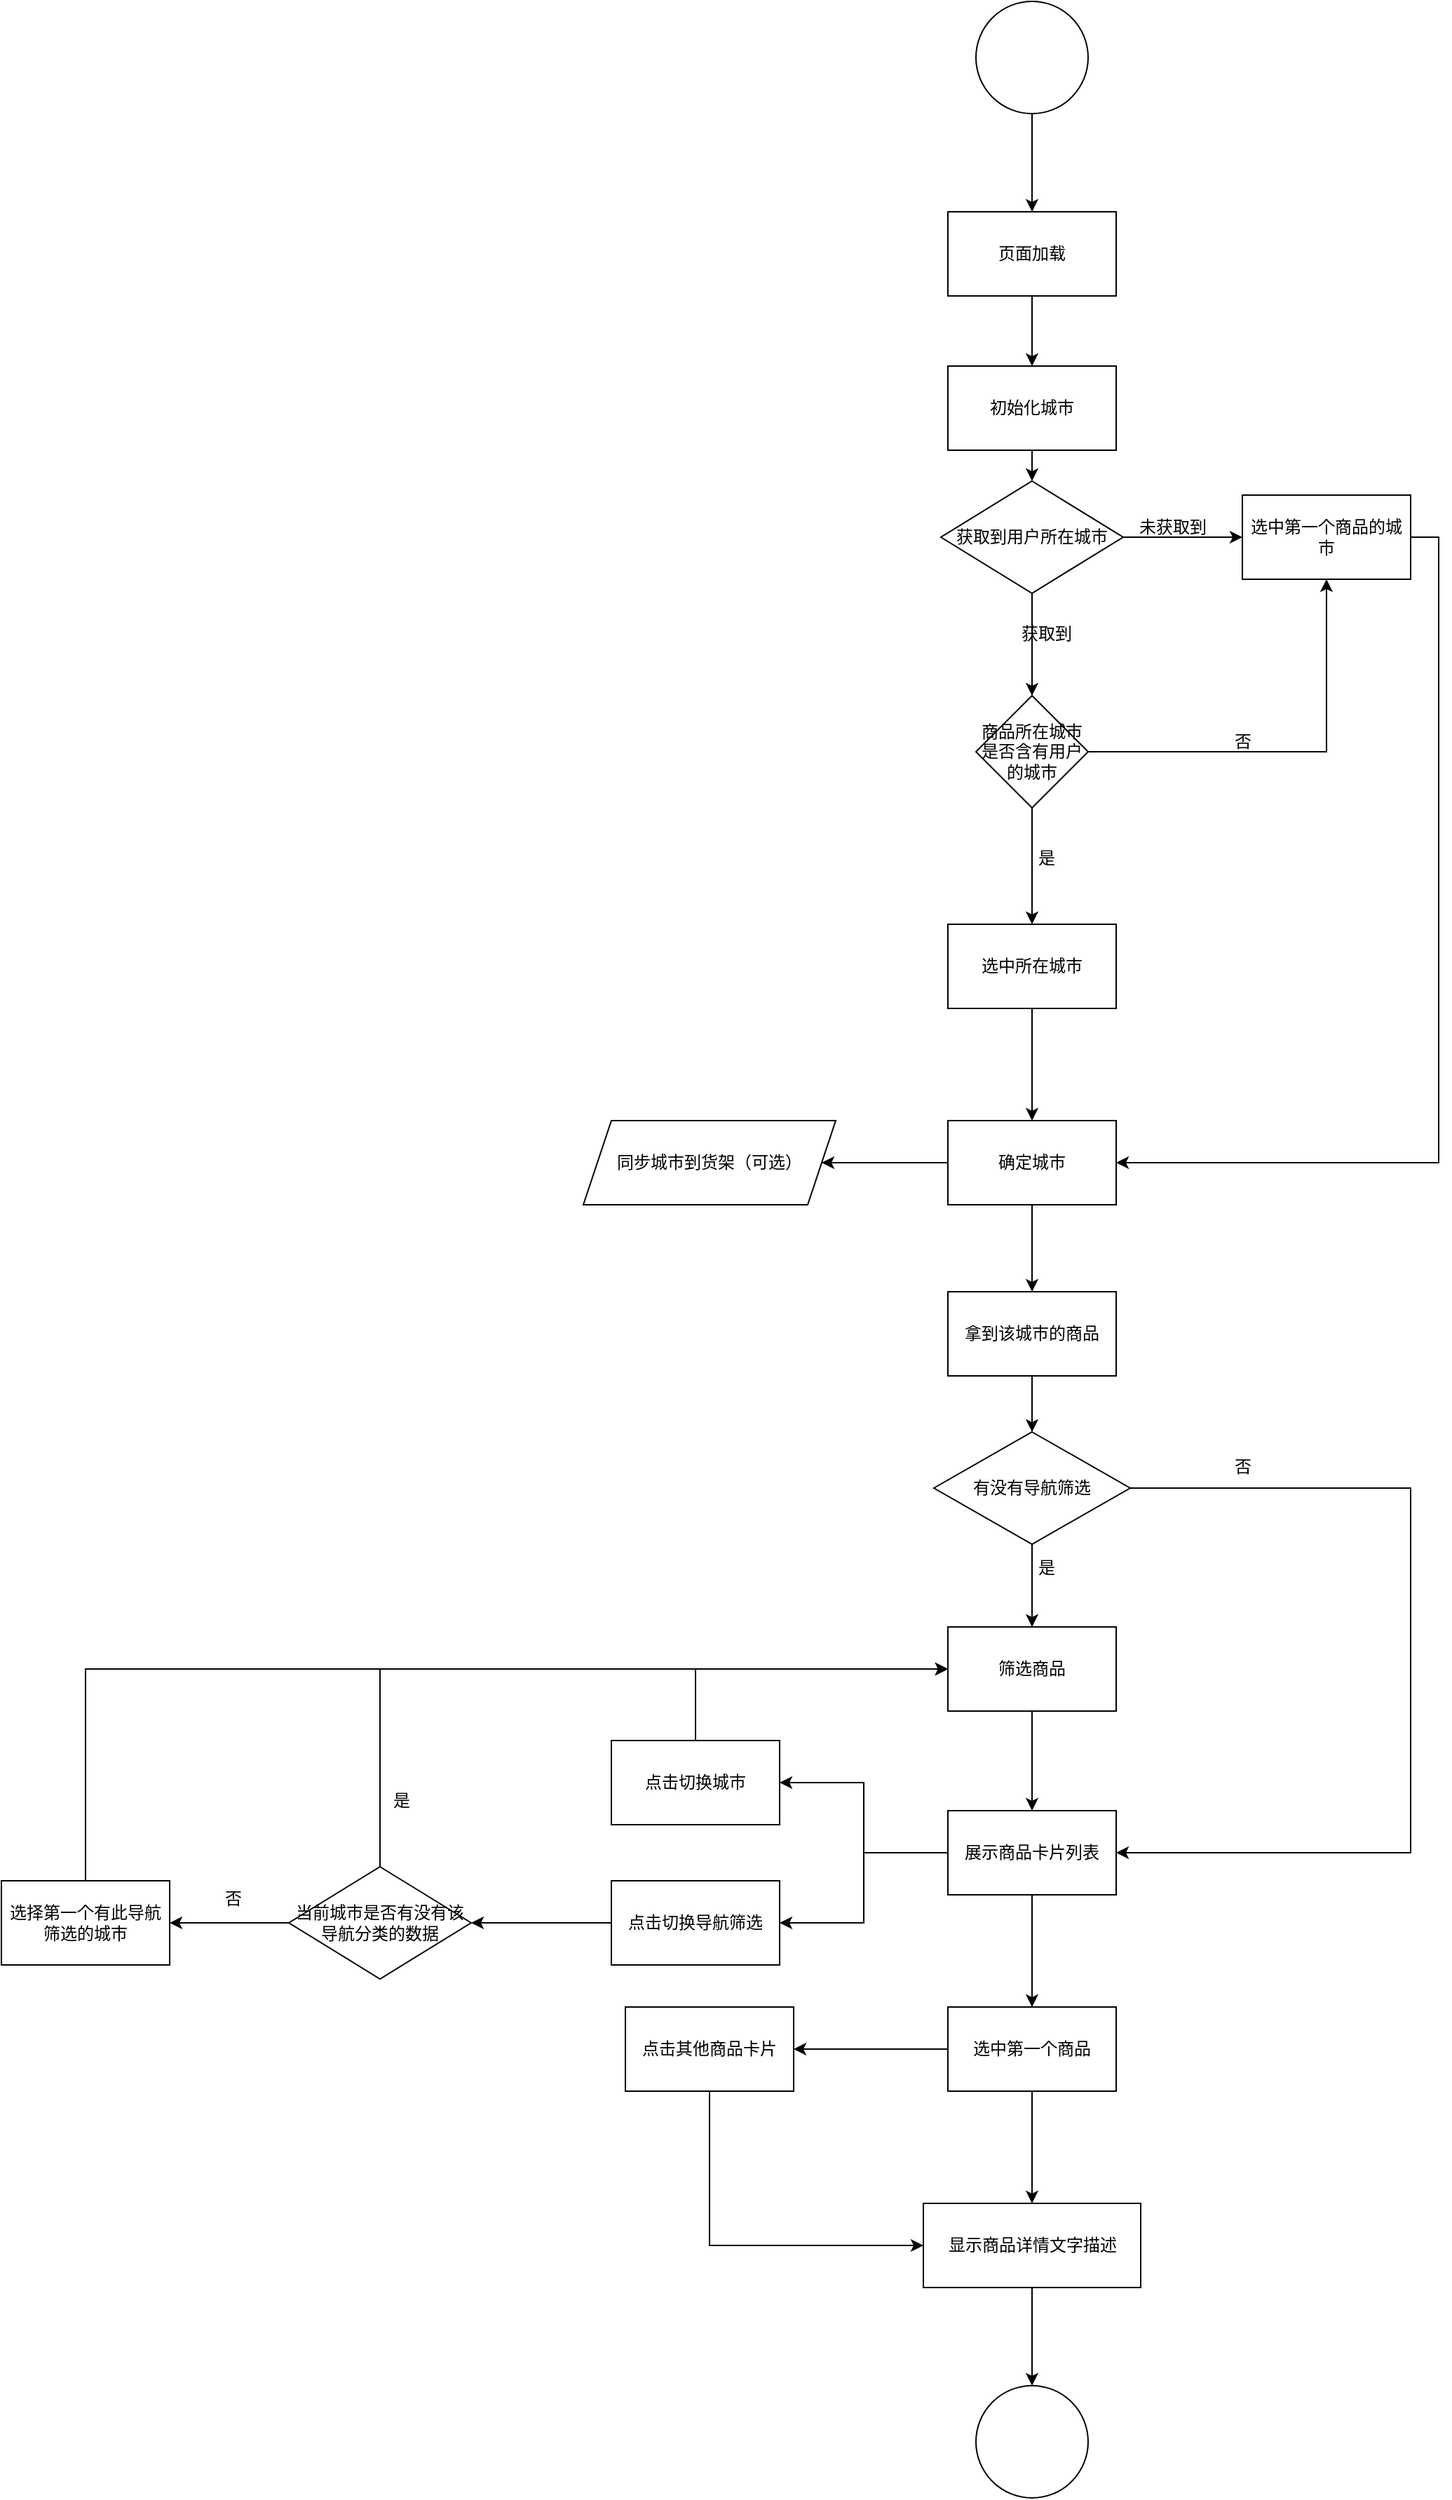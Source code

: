 <mxfile version="22.1.5" type="github">
  <diagram name="第 1 页" id="aCIg8YRPFAtUTCsM-EBS">
    <mxGraphModel dx="2141" dy="1975" grid="1" gridSize="10" guides="1" tooltips="1" connect="1" arrows="1" fold="1" page="1" pageScale="1" pageWidth="827" pageHeight="1169" math="0" shadow="0">
      <root>
        <mxCell id="0" />
        <mxCell id="1" parent="0" />
        <mxCell id="j4Mnbgfn0tQtwpHcykBt-11" value="" style="edgeStyle=orthogonalEdgeStyle;rounded=0;orthogonalLoop=1;jettySize=auto;html=1;" edge="1" parent="1" source="j4Mnbgfn0tQtwpHcykBt-2" target="j4Mnbgfn0tQtwpHcykBt-10">
          <mxGeometry relative="1" as="geometry" />
        </mxCell>
        <mxCell id="j4Mnbgfn0tQtwpHcykBt-2" value="页面加载" style="rounded=0;whiteSpace=wrap;html=1;" vertex="1" parent="1">
          <mxGeometry x="480" y="50" width="120" height="60" as="geometry" />
        </mxCell>
        <mxCell id="j4Mnbgfn0tQtwpHcykBt-7" value="" style="edgeStyle=orthogonalEdgeStyle;rounded=0;orthogonalLoop=1;jettySize=auto;html=1;" edge="1" parent="1" source="j4Mnbgfn0tQtwpHcykBt-4" target="j4Mnbgfn0tQtwpHcykBt-6">
          <mxGeometry relative="1" as="geometry" />
        </mxCell>
        <mxCell id="j4Mnbgfn0tQtwpHcykBt-39" value="" style="edgeStyle=orthogonalEdgeStyle;rounded=0;orthogonalLoop=1;jettySize=auto;html=1;" edge="1" parent="1" source="j4Mnbgfn0tQtwpHcykBt-4" target="j4Mnbgfn0tQtwpHcykBt-38">
          <mxGeometry relative="1" as="geometry">
            <Array as="points">
              <mxPoint x="810" y="960" />
              <mxPoint x="810" y="1220" />
            </Array>
          </mxGeometry>
        </mxCell>
        <mxCell id="j4Mnbgfn0tQtwpHcykBt-4" value="有没有导航筛选" style="rhombus;whiteSpace=wrap;html=1;rounded=0;" vertex="1" parent="1">
          <mxGeometry x="470" y="920" width="140" height="80" as="geometry" />
        </mxCell>
        <mxCell id="j4Mnbgfn0tQtwpHcykBt-40" style="edgeStyle=orthogonalEdgeStyle;rounded=0;orthogonalLoop=1;jettySize=auto;html=1;exitX=0.5;exitY=1;exitDx=0;exitDy=0;" edge="1" parent="1" source="j4Mnbgfn0tQtwpHcykBt-6" target="j4Mnbgfn0tQtwpHcykBt-38">
          <mxGeometry relative="1" as="geometry" />
        </mxCell>
        <mxCell id="j4Mnbgfn0tQtwpHcykBt-6" value="筛选商品" style="whiteSpace=wrap;html=1;rounded=0;" vertex="1" parent="1">
          <mxGeometry x="480" y="1059" width="120" height="60" as="geometry" />
        </mxCell>
        <mxCell id="j4Mnbgfn0tQtwpHcykBt-13" value="" style="edgeStyle=orthogonalEdgeStyle;rounded=0;orthogonalLoop=1;jettySize=auto;html=1;" edge="1" parent="1" source="j4Mnbgfn0tQtwpHcykBt-10" target="j4Mnbgfn0tQtwpHcykBt-12">
          <mxGeometry relative="1" as="geometry" />
        </mxCell>
        <mxCell id="j4Mnbgfn0tQtwpHcykBt-10" value="初始化城市" style="whiteSpace=wrap;html=1;rounded=0;" vertex="1" parent="1">
          <mxGeometry x="480" y="160" width="120" height="60" as="geometry" />
        </mxCell>
        <mxCell id="j4Mnbgfn0tQtwpHcykBt-18" style="edgeStyle=orthogonalEdgeStyle;rounded=0;orthogonalLoop=1;jettySize=auto;html=1;exitX=0.5;exitY=1;exitDx=0;exitDy=0;" edge="1" parent="1" source="j4Mnbgfn0tQtwpHcykBt-12" target="j4Mnbgfn0tQtwpHcykBt-17">
          <mxGeometry relative="1" as="geometry" />
        </mxCell>
        <mxCell id="j4Mnbgfn0tQtwpHcykBt-20" value="" style="edgeStyle=orthogonalEdgeStyle;rounded=0;orthogonalLoop=1;jettySize=auto;html=1;" edge="1" parent="1" source="j4Mnbgfn0tQtwpHcykBt-12" target="j4Mnbgfn0tQtwpHcykBt-19">
          <mxGeometry relative="1" as="geometry" />
        </mxCell>
        <mxCell id="j4Mnbgfn0tQtwpHcykBt-12" value="获取到用户所在城市" style="rhombus;whiteSpace=wrap;html=1;rounded=0;" vertex="1" parent="1">
          <mxGeometry x="475" y="242" width="130" height="80" as="geometry" />
        </mxCell>
        <mxCell id="j4Mnbgfn0tQtwpHcykBt-16" value="获取到" style="text;html=1;align=center;verticalAlign=middle;resizable=0;points=[];autosize=1;strokeColor=none;fillColor=none;" vertex="1" parent="1">
          <mxGeometry x="520" y="336" width="60" height="30" as="geometry" />
        </mxCell>
        <mxCell id="j4Mnbgfn0tQtwpHcykBt-26" value="" style="edgeStyle=orthogonalEdgeStyle;rounded=0;orthogonalLoop=1;jettySize=auto;html=1;" edge="1" parent="1" source="j4Mnbgfn0tQtwpHcykBt-17" target="j4Mnbgfn0tQtwpHcykBt-25">
          <mxGeometry relative="1" as="geometry" />
        </mxCell>
        <mxCell id="j4Mnbgfn0tQtwpHcykBt-32" style="edgeStyle=orthogonalEdgeStyle;rounded=0;orthogonalLoop=1;jettySize=auto;html=1;exitX=1;exitY=0.5;exitDx=0;exitDy=0;entryX=0.5;entryY=1;entryDx=0;entryDy=0;" edge="1" parent="1" source="j4Mnbgfn0tQtwpHcykBt-17" target="j4Mnbgfn0tQtwpHcykBt-19">
          <mxGeometry relative="1" as="geometry">
            <mxPoint x="680" y="342" as="targetPoint" />
          </mxGeometry>
        </mxCell>
        <mxCell id="j4Mnbgfn0tQtwpHcykBt-17" value="商品所在城市是否含有用户的城市" style="rhombus;whiteSpace=wrap;html=1;" vertex="1" parent="1">
          <mxGeometry x="500" y="395" width="80" height="80" as="geometry" />
        </mxCell>
        <mxCell id="j4Mnbgfn0tQtwpHcykBt-63" style="edgeStyle=orthogonalEdgeStyle;rounded=0;orthogonalLoop=1;jettySize=auto;html=1;exitX=1;exitY=0.5;exitDx=0;exitDy=0;entryX=1;entryY=0.5;entryDx=0;entryDy=0;" edge="1" parent="1" source="j4Mnbgfn0tQtwpHcykBt-19" target="j4Mnbgfn0tQtwpHcykBt-28">
          <mxGeometry relative="1" as="geometry" />
        </mxCell>
        <mxCell id="j4Mnbgfn0tQtwpHcykBt-19" value="选中第一个商品的城市" style="whiteSpace=wrap;html=1;rounded=0;" vertex="1" parent="1">
          <mxGeometry x="690" y="252" width="120" height="60" as="geometry" />
        </mxCell>
        <mxCell id="j4Mnbgfn0tQtwpHcykBt-21" value="未获取到" style="text;html=1;align=center;verticalAlign=middle;resizable=0;points=[];autosize=1;strokeColor=none;fillColor=none;" vertex="1" parent="1">
          <mxGeometry x="605" y="260" width="70" height="30" as="geometry" />
        </mxCell>
        <mxCell id="j4Mnbgfn0tQtwpHcykBt-30" style="edgeStyle=orthogonalEdgeStyle;rounded=0;orthogonalLoop=1;jettySize=auto;html=1;exitX=0.5;exitY=1;exitDx=0;exitDy=0;entryX=0.5;entryY=0;entryDx=0;entryDy=0;" edge="1" parent="1" source="j4Mnbgfn0tQtwpHcykBt-25" target="j4Mnbgfn0tQtwpHcykBt-28">
          <mxGeometry relative="1" as="geometry" />
        </mxCell>
        <mxCell id="j4Mnbgfn0tQtwpHcykBt-25" value="选中所在城市" style="whiteSpace=wrap;html=1;" vertex="1" parent="1">
          <mxGeometry x="480" y="558" width="120" height="60" as="geometry" />
        </mxCell>
        <mxCell id="j4Mnbgfn0tQtwpHcykBt-27" value="是" style="text;html=1;align=center;verticalAlign=middle;resizable=0;points=[];autosize=1;strokeColor=none;fillColor=none;" vertex="1" parent="1">
          <mxGeometry x="530" y="496" width="40" height="30" as="geometry" />
        </mxCell>
        <mxCell id="j4Mnbgfn0tQtwpHcykBt-57" style="edgeStyle=orthogonalEdgeStyle;rounded=0;orthogonalLoop=1;jettySize=auto;html=1;exitX=0;exitY=0.5;exitDx=0;exitDy=0;entryX=1;entryY=0.5;entryDx=0;entryDy=0;" edge="1" parent="1" source="j4Mnbgfn0tQtwpHcykBt-28" target="j4Mnbgfn0tQtwpHcykBt-56">
          <mxGeometry relative="1" as="geometry" />
        </mxCell>
        <mxCell id="j4Mnbgfn0tQtwpHcykBt-61" value="" style="edgeStyle=orthogonalEdgeStyle;rounded=0;orthogonalLoop=1;jettySize=auto;html=1;" edge="1" parent="1" source="j4Mnbgfn0tQtwpHcykBt-28" target="j4Mnbgfn0tQtwpHcykBt-60">
          <mxGeometry relative="1" as="geometry" />
        </mxCell>
        <mxCell id="j4Mnbgfn0tQtwpHcykBt-28" value="确定城市" style="whiteSpace=wrap;html=1;rounded=0;" vertex="1" parent="1">
          <mxGeometry x="480" y="698" width="120" height="60" as="geometry" />
        </mxCell>
        <mxCell id="j4Mnbgfn0tQtwpHcykBt-34" value="否" style="text;html=1;align=center;verticalAlign=middle;resizable=0;points=[];autosize=1;strokeColor=none;fillColor=none;" vertex="1" parent="1">
          <mxGeometry x="670" y="413" width="40" height="30" as="geometry" />
        </mxCell>
        <mxCell id="j4Mnbgfn0tQtwpHcykBt-36" value="是" style="text;html=1;align=center;verticalAlign=middle;resizable=0;points=[];autosize=1;strokeColor=none;fillColor=none;" vertex="1" parent="1">
          <mxGeometry x="530" y="1002" width="40" height="30" as="geometry" />
        </mxCell>
        <mxCell id="j4Mnbgfn0tQtwpHcykBt-43" value="" style="edgeStyle=orthogonalEdgeStyle;rounded=0;orthogonalLoop=1;jettySize=auto;html=1;" edge="1" parent="1" source="j4Mnbgfn0tQtwpHcykBt-38" target="j4Mnbgfn0tQtwpHcykBt-42">
          <mxGeometry relative="1" as="geometry" />
        </mxCell>
        <mxCell id="j4Mnbgfn0tQtwpHcykBt-51" value="" style="edgeStyle=orthogonalEdgeStyle;rounded=0;orthogonalLoop=1;jettySize=auto;html=1;" edge="1" parent="1" source="j4Mnbgfn0tQtwpHcykBt-38" target="j4Mnbgfn0tQtwpHcykBt-50">
          <mxGeometry relative="1" as="geometry" />
        </mxCell>
        <mxCell id="j4Mnbgfn0tQtwpHcykBt-66" value="" style="edgeStyle=orthogonalEdgeStyle;rounded=0;orthogonalLoop=1;jettySize=auto;html=1;" edge="1" parent="1" source="j4Mnbgfn0tQtwpHcykBt-38" target="j4Mnbgfn0tQtwpHcykBt-65">
          <mxGeometry relative="1" as="geometry" />
        </mxCell>
        <mxCell id="j4Mnbgfn0tQtwpHcykBt-38" value="展示商品卡片列表" style="whiteSpace=wrap;html=1;rounded=0;" vertex="1" parent="1">
          <mxGeometry x="480" y="1190" width="120" height="60" as="geometry" />
        </mxCell>
        <mxCell id="j4Mnbgfn0tQtwpHcykBt-41" value="否" style="text;html=1;align=center;verticalAlign=middle;resizable=0;points=[];autosize=1;strokeColor=none;fillColor=none;" vertex="1" parent="1">
          <mxGeometry x="670" y="930" width="40" height="30" as="geometry" />
        </mxCell>
        <mxCell id="j4Mnbgfn0tQtwpHcykBt-45" value="" style="edgeStyle=orthogonalEdgeStyle;rounded=0;orthogonalLoop=1;jettySize=auto;html=1;" edge="1" parent="1" source="j4Mnbgfn0tQtwpHcykBt-42" target="j4Mnbgfn0tQtwpHcykBt-44">
          <mxGeometry relative="1" as="geometry" />
        </mxCell>
        <mxCell id="j4Mnbgfn0tQtwpHcykBt-48" style="edgeStyle=orthogonalEdgeStyle;rounded=0;orthogonalLoop=1;jettySize=auto;html=1;exitX=0;exitY=0.5;exitDx=0;exitDy=0;entryX=1;entryY=0.5;entryDx=0;entryDy=0;" edge="1" parent="1" source="j4Mnbgfn0tQtwpHcykBt-42" target="j4Mnbgfn0tQtwpHcykBt-46">
          <mxGeometry relative="1" as="geometry" />
        </mxCell>
        <mxCell id="j4Mnbgfn0tQtwpHcykBt-42" value="选中第一个商品" style="whiteSpace=wrap;html=1;rounded=0;" vertex="1" parent="1">
          <mxGeometry x="480" y="1330" width="120" height="60" as="geometry" />
        </mxCell>
        <mxCell id="j4Mnbgfn0tQtwpHcykBt-77" value="" style="edgeStyle=orthogonalEdgeStyle;rounded=0;orthogonalLoop=1;jettySize=auto;html=1;" edge="1" parent="1" source="j4Mnbgfn0tQtwpHcykBt-44" target="j4Mnbgfn0tQtwpHcykBt-76">
          <mxGeometry relative="1" as="geometry" />
        </mxCell>
        <mxCell id="j4Mnbgfn0tQtwpHcykBt-44" value="显示商品详情文字描述" style="whiteSpace=wrap;html=1;rounded=0;" vertex="1" parent="1">
          <mxGeometry x="462.5" y="1470" width="155" height="60" as="geometry" />
        </mxCell>
        <mxCell id="j4Mnbgfn0tQtwpHcykBt-49" style="edgeStyle=orthogonalEdgeStyle;rounded=0;orthogonalLoop=1;jettySize=auto;html=1;exitX=0.5;exitY=1;exitDx=0;exitDy=0;entryX=0;entryY=0.5;entryDx=0;entryDy=0;" edge="1" parent="1" source="j4Mnbgfn0tQtwpHcykBt-46" target="j4Mnbgfn0tQtwpHcykBt-44">
          <mxGeometry relative="1" as="geometry" />
        </mxCell>
        <mxCell id="j4Mnbgfn0tQtwpHcykBt-46" value="点击其他商品卡片" style="whiteSpace=wrap;html=1;rounded=0;" vertex="1" parent="1">
          <mxGeometry x="250" y="1330" width="120" height="60" as="geometry" />
        </mxCell>
        <mxCell id="j4Mnbgfn0tQtwpHcykBt-64" style="edgeStyle=orthogonalEdgeStyle;rounded=0;orthogonalLoop=1;jettySize=auto;html=1;exitX=0.5;exitY=0;exitDx=0;exitDy=0;entryX=0;entryY=0.5;entryDx=0;entryDy=0;" edge="1" parent="1" source="j4Mnbgfn0tQtwpHcykBt-50" target="j4Mnbgfn0tQtwpHcykBt-6">
          <mxGeometry relative="1" as="geometry" />
        </mxCell>
        <mxCell id="j4Mnbgfn0tQtwpHcykBt-50" value="点击切换城市" style="whiteSpace=wrap;html=1;rounded=0;" vertex="1" parent="1">
          <mxGeometry x="240" y="1140" width="120" height="60" as="geometry" />
        </mxCell>
        <mxCell id="j4Mnbgfn0tQtwpHcykBt-56" value="同步城市到货架（可选）" style="shape=parallelogram;perimeter=parallelogramPerimeter;whiteSpace=wrap;html=1;fixedSize=1;" vertex="1" parent="1">
          <mxGeometry x="220" y="698" width="180" height="60" as="geometry" />
        </mxCell>
        <mxCell id="j4Mnbgfn0tQtwpHcykBt-62" style="edgeStyle=orthogonalEdgeStyle;rounded=0;orthogonalLoop=1;jettySize=auto;html=1;exitX=0.5;exitY=1;exitDx=0;exitDy=0;entryX=0.5;entryY=0;entryDx=0;entryDy=0;" edge="1" parent="1" source="j4Mnbgfn0tQtwpHcykBt-60" target="j4Mnbgfn0tQtwpHcykBt-4">
          <mxGeometry relative="1" as="geometry" />
        </mxCell>
        <mxCell id="j4Mnbgfn0tQtwpHcykBt-60" value="拿到该城市的商品" style="whiteSpace=wrap;html=1;rounded=0;" vertex="1" parent="1">
          <mxGeometry x="480" y="820" width="120" height="60" as="geometry" />
        </mxCell>
        <mxCell id="j4Mnbgfn0tQtwpHcykBt-68" value="" style="edgeStyle=orthogonalEdgeStyle;rounded=0;orthogonalLoop=1;jettySize=auto;html=1;" edge="1" parent="1" source="j4Mnbgfn0tQtwpHcykBt-65" target="j4Mnbgfn0tQtwpHcykBt-67">
          <mxGeometry relative="1" as="geometry" />
        </mxCell>
        <mxCell id="j4Mnbgfn0tQtwpHcykBt-65" value="点击切换导航筛选" style="whiteSpace=wrap;html=1;rounded=0;" vertex="1" parent="1">
          <mxGeometry x="240" y="1240" width="120" height="60" as="geometry" />
        </mxCell>
        <mxCell id="j4Mnbgfn0tQtwpHcykBt-70" value="" style="edgeStyle=orthogonalEdgeStyle;rounded=0;orthogonalLoop=1;jettySize=auto;html=1;" edge="1" parent="1" source="j4Mnbgfn0tQtwpHcykBt-67" target="j4Mnbgfn0tQtwpHcykBt-69">
          <mxGeometry relative="1" as="geometry" />
        </mxCell>
        <mxCell id="j4Mnbgfn0tQtwpHcykBt-73" value="" style="edgeStyle=orthogonalEdgeStyle;rounded=0;orthogonalLoop=1;jettySize=auto;html=1;entryX=0;entryY=0.5;entryDx=0;entryDy=0;" edge="1" parent="1" source="j4Mnbgfn0tQtwpHcykBt-67" target="j4Mnbgfn0tQtwpHcykBt-6">
          <mxGeometry relative="1" as="geometry">
            <mxPoint x="75" y="1140" as="targetPoint" />
            <Array as="points">
              <mxPoint x="75" y="1089" />
            </Array>
          </mxGeometry>
        </mxCell>
        <mxCell id="j4Mnbgfn0tQtwpHcykBt-67" value="当前城市是否有没有该导航分类的数据" style="rhombus;whiteSpace=wrap;html=1;rounded=0;" vertex="1" parent="1">
          <mxGeometry x="10" y="1230" width="130" height="80" as="geometry" />
        </mxCell>
        <mxCell id="j4Mnbgfn0tQtwpHcykBt-75" style="edgeStyle=orthogonalEdgeStyle;rounded=0;orthogonalLoop=1;jettySize=auto;html=1;exitX=0.5;exitY=0;exitDx=0;exitDy=0;entryX=0;entryY=0.5;entryDx=0;entryDy=0;" edge="1" parent="1" source="j4Mnbgfn0tQtwpHcykBt-69" target="j4Mnbgfn0tQtwpHcykBt-6">
          <mxGeometry relative="1" as="geometry" />
        </mxCell>
        <mxCell id="j4Mnbgfn0tQtwpHcykBt-69" value="选择第一个有此导航筛选的城市" style="whiteSpace=wrap;html=1;rounded=0;" vertex="1" parent="1">
          <mxGeometry x="-195" y="1240" width="120" height="60" as="geometry" />
        </mxCell>
        <mxCell id="j4Mnbgfn0tQtwpHcykBt-71" value="否" style="text;html=1;align=center;verticalAlign=middle;resizable=0;points=[];autosize=1;strokeColor=none;fillColor=none;" vertex="1" parent="1">
          <mxGeometry x="-50" y="1238" width="40" height="30" as="geometry" />
        </mxCell>
        <mxCell id="j4Mnbgfn0tQtwpHcykBt-74" value="是" style="text;html=1;align=center;verticalAlign=middle;resizable=0;points=[];autosize=1;strokeColor=none;fillColor=none;" vertex="1" parent="1">
          <mxGeometry x="70" y="1168" width="40" height="30" as="geometry" />
        </mxCell>
        <mxCell id="j4Mnbgfn0tQtwpHcykBt-76" value="" style="ellipse;whiteSpace=wrap;html=1;rounded=0;" vertex="1" parent="1">
          <mxGeometry x="500" y="1600" width="80" height="80" as="geometry" />
        </mxCell>
        <mxCell id="j4Mnbgfn0tQtwpHcykBt-80" style="edgeStyle=orthogonalEdgeStyle;rounded=0;orthogonalLoop=1;jettySize=auto;html=1;exitX=0.5;exitY=1;exitDx=0;exitDy=0;entryX=0.5;entryY=0;entryDx=0;entryDy=0;" edge="1" parent="1" source="j4Mnbgfn0tQtwpHcykBt-78" target="j4Mnbgfn0tQtwpHcykBt-2">
          <mxGeometry relative="1" as="geometry" />
        </mxCell>
        <mxCell id="j4Mnbgfn0tQtwpHcykBt-78" value="" style="ellipse;whiteSpace=wrap;html=1;rounded=0;" vertex="1" parent="1">
          <mxGeometry x="500" y="-100" width="80" height="80" as="geometry" />
        </mxCell>
      </root>
    </mxGraphModel>
  </diagram>
</mxfile>
